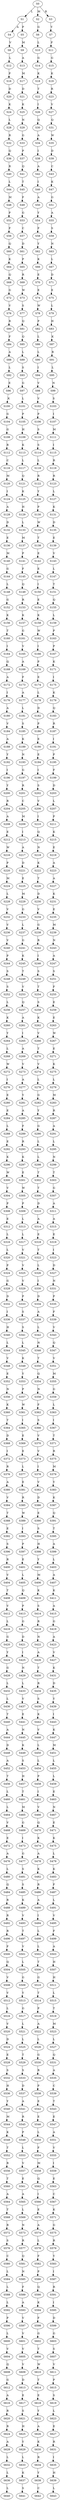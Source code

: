 strict digraph  {
	S0 -> S1 [ label = L ];
	S0 -> S2 [ label = M ];
	S0 -> S3 [ label = R ];
	S1 -> S4 [ label = A ];
	S1 -> S5 [ label = P ];
	S2 -> S6 [ label = G ];
	S3 -> S7 [ label = Y ];
	S4 -> S8 [ label = V ];
	S5 -> S9 [ label = M ];
	S6 -> S10 [ label = L ];
	S7 -> S11 [ label = F ];
	S8 -> S12 [ label = L ];
	S9 -> S13 [ label = A ];
	S10 -> S14 [ label = G ];
	S11 -> S15 [ label = G ];
	S12 -> S16 [ label = P ];
	S13 -> S17 [ label = M ];
	S14 -> S18 [ label = K ];
	S15 -> S19 [ label = K ];
	S16 -> S20 [ label = D ];
	S17 -> S21 [ label = D ];
	S18 -> S22 [ label = T ];
	S19 -> S23 [ label = R ];
	S20 -> S24 [ label = K ];
	S21 -> S25 [ label = K ];
	S22 -> S26 [ label = I ];
	S23 -> S27 [ label = V ];
	S24 -> S28 [ label = L ];
	S25 -> S29 [ label = N ];
	S26 -> S30 [ label = Q ];
	S27 -> S31 [ label = Q ];
	S28 -> S32 [ label = R ];
	S29 -> S33 [ label = G ];
	S30 -> S34 [ label = A ];
	S31 -> S35 [ label = W ];
	S32 -> S36 [ label = Q ];
	S33 -> S37 [ label = P ];
	S34 -> S38 [ label = I ];
	S35 -> S39 [ label = D ];
	S36 -> S40 [ label = R ];
	S37 -> S41 [ label = Q ];
	S38 -> S42 [ label = A ];
	S39 -> S43 [ label = C ];
	S40 -> S44 [ label = L ];
	S41 -> S45 [ label = T ];
	S42 -> S46 [ label = I ];
	S43 -> S47 [ label = K ];
	S44 -> S48 [ label = M ];
	S45 -> S49 [ label = F ];
	S46 -> S50 [ label = A ];
	S47 -> S51 [ label = G ];
	S48 -> S52 [ label = P ];
	S49 -> S53 [ label = G ];
	S50 -> S54 [ label = Y ];
	S51 -> S55 [ label = A ];
	S52 -> S56 [ label = F ];
	S53 -> S57 [ label = C ];
	S54 -> S58 [ label = F ];
	S55 -> S59 [ label = S ];
	S56 -> S60 [ label = Q ];
	S57 -> S61 [ label = D ];
	S58 -> S62 [ label = Y ];
	S59 -> S63 [ label = N ];
	S60 -> S64 [ label = K ];
	S61 -> S65 [ label = P ];
	S62 -> S66 [ label = K ];
	S63 -> S67 [ label = L ];
	S64 -> S68 [ label = Q ];
	S65 -> S69 [ label = R ];
	S66 -> S70 [ label = E ];
	S67 -> S71 [ label = D ];
	S68 -> S72 [ label = G ];
	S69 -> S73 [ label = W ];
	S70 -> S74 [ label = E ];
	S71 -> S75 [ label = E ];
	S72 -> S76 [ label = V ];
	S73 -> S77 [ label = S ];
	S74 -> S78 [ label = W ];
	S75 -> S79 [ label = L ];
	S76 -> S80 [ label = R ];
	S77 -> S81 [ label = Q ];
	S78 -> S82 [ label = P ];
	S79 -> S83 [ label = H ];
	S80 -> S84 [ label = F ];
	S81 -> S85 [ label = Q ];
	S82 -> S86 [ label = L ];
	S83 -> S87 [ label = K ];
	S84 -> S88 [ label = A ];
	S85 -> S89 [ label = L ];
	S86 -> S90 [ label = L ];
	S87 -> S91 [ label = R ];
	S88 -> S92 [ label = L ];
	S89 -> S93 [ label = S ];
	S90 -> S94 [ label = I ];
	S91 -> S95 [ label = L ];
	S92 -> S96 [ label = E ];
	S93 -> S97 [ label = G ];
	S94 -> S98 [ label = V ];
	S95 -> S99 [ label = N ];
	S96 -> S100 [ label = K ];
	S97 -> S101 [ label = L ];
	S98 -> S102 [ label = V ];
	S99 -> S103 [ label = S ];
	S100 -> S104 [ label = G ];
	S101 -> S105 [ label = P ];
	S102 -> S106 [ label = P ];
	S103 -> S107 [ label = I ];
	S104 -> S108 [ label = G ];
	S105 -> S109 [ label = H ];
	S106 -> S110 [ label = S ];
	S107 -> S111 [ label = M ];
	S108 -> S112 [ label = R ];
	S109 -> S113 [ label = K ];
	S110 -> S114 [ label = S ];
	S111 -> S115 [ label = I ];
	S112 -> S116 [ label = C ];
	S113 -> S117 [ label = L ];
	S114 -> S118 [ label = L ];
	S115 -> S119 [ label = R ];
	S116 -> S120 [ label = M ];
	S117 -> S121 [ label = Q ];
	S118 -> S122 [ label = R ];
	S119 -> S123 [ label = R ];
	S120 -> S124 [ label = I ];
	S121 -> S125 [ label = K ];
	S122 -> S126 [ label = Y ];
	S123 -> S127 [ label = L ];
	S124 -> S128 [ label = A ];
	S125 -> S129 [ label = H ];
	S126 -> S130 [ label = P ];
	S127 -> S131 [ label = K ];
	S128 -> S132 [ label = D ];
	S129 -> S133 [ label = L ];
	S130 -> S134 [ label = W ];
	S131 -> S135 [ label = D ];
	S132 -> S136 [ label = E ];
	S133 -> S137 [ label = M ];
	S134 -> S138 [ label = T ];
	S135 -> S139 [ label = E ];
	S136 -> S140 [ label = M ];
	S137 -> S141 [ label = P ];
	S138 -> S142 [ label = E ];
	S139 -> S143 [ label = V ];
	S140 -> S144 [ label = G ];
	S141 -> S145 [ label = F ];
	S142 -> S146 [ label = E ];
	S143 -> S147 [ label = L ];
	S144 -> S148 [ label = L ];
	S145 -> S149 [ label = Q ];
	S146 -> S150 [ label = I ];
	S147 -> S151 [ label = T ];
	S148 -> S152 [ label = G ];
	S149 -> S153 [ label = R ];
	S150 -> S154 [ label = E ];
	S151 -> S155 [ label = Q ];
	S152 -> S156 [ label = K ];
	S153 -> S157 [ label = K ];
	S154 -> S158 [ label = K ];
	S155 -> S159 [ label = L ];
	S156 -> S160 [ label = T ];
	S157 -> S161 [ label = G ];
	S158 -> S162 [ label = W ];
	S159 -> S163 [ label = P ];
	S160 -> S164 [ label = I ];
	S161 -> S165 [ label = V ];
	S162 -> S166 [ label = I ];
	S163 -> S167 [ label = P ];
	S164 -> S168 [ label = Q ];
	S165 -> S169 [ label = A ];
	S166 -> S170 [ label = P ];
	S167 -> S171 [ label = K ];
	S168 -> S172 [ label = A ];
	S169 -> S173 [ label = F ];
	S170 -> S174 [ label = E ];
	S171 -> S175 [ label = I ];
	S172 -> S176 [ label = I ];
	S173 -> S177 [ label = A ];
	S174 -> S178 [ label = L ];
	S175 -> S179 [ label = K ];
	S176 -> S180 [ label = A ];
	S177 -> S181 [ label = L ];
	S178 -> S182 [ label = D ];
	S179 -> S183 [ label = Q ];
	S180 -> S184 [ label = V ];
	S181 -> S185 [ label = S ];
	S182 -> S186 [ label = P ];
	S183 -> S187 [ label = R ];
	S184 -> S188 [ label = A ];
	S185 -> S189 [ label = K ];
	S186 -> S190 [ label = E ];
	S187 -> S191 [ label = I ];
	S188 -> S192 [ label = Y ];
	S189 -> S193 [ label = N ];
	S190 -> S194 [ label = E ];
	S191 -> S195 [ label = P ];
	S192 -> S196 [ label = I ];
	S193 -> S197 [ label = G ];
	S194 -> S198 [ label = I ];
	S195 -> S199 [ label = F ];
	S196 -> S200 [ label = Y ];
	S197 -> S201 [ label = R ];
	S198 -> S202 [ label = S ];
	S199 -> S203 [ label = D ];
	S200 -> S204 [ label = R ];
	S201 -> S205 [ label = C ];
	S202 -> S206 [ label = V ];
	S203 -> S207 [ label = L ];
	S204 -> S208 [ label = A ];
	S205 -> S209 [ label = M ];
	S206 -> S210 [ label = I ];
	S207 -> S211 [ label = P ];
	S208 -> S212 [ label = E ];
	S209 -> S213 [ label = I ];
	S210 -> S214 [ label = Q ];
	S211 -> S215 [ label = K ];
	S212 -> S216 [ label = W ];
	S213 -> S217 [ label = A ];
	S214 -> S218 [ label = N ];
	S215 -> S219 [ label = E ];
	S216 -> S220 [ label = P ];
	S217 -> S221 [ label = D ];
	S218 -> S222 [ label = K ];
	S219 -> S223 [ label = A ];
	S220 -> S224 [ label = M ];
	S221 -> S225 [ label = E ];
	S222 -> S226 [ label = T ];
	S223 -> S227 [ label = A ];
	S224 -> S228 [ label = L ];
	S225 -> S229 [ label = M ];
	S226 -> S230 [ label = D ];
	S227 -> S231 [ label = K ];
	S228 -> S232 [ label = V ];
	S229 -> S233 [ label = G ];
	S230 -> S234 [ label = V ];
	S231 -> S235 [ label = E ];
	S232 -> S236 [ label = V ];
	S233 -> S237 [ label = L ];
	S234 -> S238 [ label = G ];
	S235 -> S239 [ label = M ];
	S236 -> S240 [ label = V ];
	S237 -> S241 [ label = G ];
	S238 -> S242 [ label = R ];
	S239 -> S243 [ label = N ];
	S240 -> S244 [ label = P ];
	S241 -> S245 [ label = K ];
	S242 -> S246 [ label = I ];
	S243 -> S247 [ label = A ];
	S244 -> S248 [ label = S ];
	S245 -> S249 [ label = T ];
	S246 -> S250 [ label = S ];
	S247 -> S251 [ label = S ];
	S248 -> S252 [ label = S ];
	S249 -> S253 [ label = V ];
	S250 -> S254 [ label = T ];
	S251 -> S255 [ label = F ];
	S252 -> S256 [ label = L ];
	S253 -> S257 [ label = Q ];
	S254 -> S258 [ label = S ];
	S255 -> S259 [ label = E ];
	S256 -> S260 [ label = K ];
	S257 -> S261 [ label = A ];
	S258 -> S262 [ label = K ];
	S259 -> S263 [ label = E ];
	S260 -> S264 [ label = Y ];
	S261 -> S265 [ label = I ];
	S262 -> S266 [ label = V ];
	S263 -> S267 [ label = W ];
	S264 -> S268 [ label = L ];
	S265 -> S269 [ label = A ];
	S266 -> S270 [ label = T ];
	S267 -> S271 [ label = E ];
	S268 -> S272 [ label = W ];
	S269 -> S273 [ label = V ];
	S270 -> S274 [ label = V ];
	S271 -> S275 [ label = K ];
	S272 -> S276 [ label = I ];
	S273 -> S277 [ label = A ];
	S274 -> S278 [ label = L ];
	S275 -> S279 [ label = L ];
	S276 -> S280 [ label = E ];
	S277 -> S281 [ label = Y ];
	S278 -> S282 [ label = G ];
	S279 -> S283 [ label = M ];
	S280 -> S284 [ label = E ];
	S281 -> S285 [ label = A ];
	S282 -> S286 [ label = Y ];
	S283 -> S287 [ label = R ];
	S284 -> S288 [ label = L ];
	S285 -> S289 [ label = F ];
	S286 -> S290 [ label = G ];
	S287 -> S291 [ label = A ];
	S288 -> S292 [ label = E ];
	S289 -> S293 [ label = R ];
	S290 -> S294 [ label = L ];
	S291 -> S295 [ label = L ];
	S292 -> S296 [ label = K ];
	S293 -> S297 [ label = K ];
	S294 -> S298 [ label = L ];
	S295 -> S299 [ label = N ];
	S296 -> S300 [ label = W ];
	S297 -> S301 [ label = E ];
	S298 -> S302 [ label = T ];
	S299 -> S303 [ label = T ];
	S300 -> S304 [ label = V ];
	S301 -> S305 [ label = W ];
	S302 -> S306 [ label = T ];
	S303 -> S307 [ label = G ];
	S304 -> S308 [ label = P ];
	S305 -> S309 [ label = P ];
	S306 -> S310 [ label = D ];
	S307 -> S311 [ label = A ];
	S308 -> S312 [ label = E ];
	S309 -> S313 [ label = L ];
	S310 -> S314 [ label = A ];
	S311 -> S315 [ label = A ];
	S312 -> S316 [ label = L ];
	S313 -> S317 [ label = L ];
	S314 -> S318 [ label = E ];
	S315 -> S319 [ label = E ];
	S316 -> S320 [ label = L ];
	S317 -> S321 [ label = V ];
	S318 -> S322 [ label = T ];
	S319 -> S323 [ label = I ];
	S320 -> S324 [ label = P ];
	S321 -> S325 [ label = V ];
	S322 -> S326 [ label = L ];
	S323 -> S327 [ label = D ];
	S324 -> S328 [ label = G ];
	S325 -> S329 [ label = V ];
	S326 -> S330 [ label = I ];
	S327 -> S331 [ label = N ];
	S328 -> S332 [ label = D ];
	S329 -> S333 [ label = P ];
	S330 -> S334 [ label = D ];
	S331 -> S335 [ label = P ];
	S332 -> S336 [ label = I ];
	S333 -> S337 [ label = S ];
	S334 -> S338 [ label = A ];
	S335 -> S339 [ label = F ];
	S336 -> S340 [ label = H ];
	S337 -> S341 [ label = S ];
	S338 -> S342 [ label = L ];
	S339 -> S343 [ label = V ];
	S340 -> S344 [ label = L ];
	S341 -> S345 [ label = L ];
	S342 -> S346 [ label = N ];
	S343 -> S347 [ label = Q ];
	S344 -> S348 [ label = V ];
	S345 -> S349 [ label = K ];
	S346 -> S350 [ label = T ];
	S347 -> S351 [ label = V ];
	S348 -> S352 [ label = E ];
	S349 -> S353 [ label = Y ];
	S350 -> S354 [ label = Q ];
	S351 -> S355 [ label = M ];
	S352 -> S356 [ label = N ];
	S353 -> S357 [ label = P ];
	S354 -> S358 [ label = N ];
	S355 -> S359 [ label = G ];
	S356 -> S360 [ label = K ];
	S357 -> S361 [ label = W ];
	S358 -> S362 [ label = F ];
	S359 -> S363 [ label = L ];
	S360 -> S364 [ label = T ];
	S361 -> S365 [ label = I ];
	S362 -> S366 [ label = S ];
	S363 -> S367 [ label = I ];
	S364 -> S368 [ label = D ];
	S365 -> S369 [ label = E ];
	S366 -> S370 [ label = V ];
	S367 -> S371 [ label = T ];
	S368 -> S372 [ label = I ];
	S369 -> S373 [ label = E ];
	S370 -> S374 [ label = V ];
	S371 -> S375 [ label = R ];
	S372 -> S376 [ label = R ];
	S373 -> S377 [ label = L ];
	S374 -> S378 [ label = I ];
	S375 -> S379 [ label = M ];
	S376 -> S380 [ label = A ];
	S377 -> S381 [ label = E ];
	S378 -> S382 [ label = V ];
	S379 -> S383 [ label = Y ];
	S380 -> S384 [ label = V ];
	S381 -> S385 [ label = R ];
	S382 -> S386 [ label = D ];
	S383 -> S387 [ label = K ];
	S384 -> S388 [ label = T ];
	S385 -> S389 [ label = W ];
	S386 -> S390 [ label = E ];
	S387 -> S391 [ label = Q ];
	S388 -> S392 [ label = E ];
	S389 -> S393 [ label = I ];
	S390 -> S394 [ label = S ];
	S391 -> S395 [ label = T ];
	S392 -> S396 [ label = S ];
	S393 -> S397 [ label = P ];
	S394 -> S398 [ label = H ];
	S395 -> S399 [ label = A ];
	S396 -> S400 [ label = R ];
	S397 -> S401 [ label = E ];
	S398 -> S402 [ label = Y ];
	S399 -> S403 [ label = L ];
	S400 -> S404 [ label = V ];
	S401 -> S405 [ label = L ];
	S402 -> S406 [ label = M ];
	S403 -> S407 [ label = A ];
	S404 -> S408 [ label = T ];
	S405 -> S409 [ label = Q ];
	S406 -> S410 [ label = K ];
	S407 -> S411 [ label = K ];
	S408 -> S412 [ label = V ];
	S409 -> S413 [ label = P ];
	S410 -> S414 [ label = S ];
	S411 -> S415 [ label = A ];
	S412 -> S416 [ label = L ];
	S413 -> S417 [ label = G ];
	S414 -> S418 [ label = R ];
	S415 -> S419 [ label = G ];
	S416 -> S420 [ label = G ];
	S417 -> S421 [ label = D ];
	S418 -> S422 [ label = N ];
	S419 -> S423 [ label = A ];
	S420 -> S424 [ label = Y ];
	S421 -> S425 [ label = I ];
	S422 -> S426 [ label = A ];
	S423 -> S427 [ label = V ];
	S424 -> S428 [ label = G ];
	S425 -> S429 [ label = N ];
	S426 -> S430 [ label = T ];
	S427 -> S431 [ label = K ];
	S428 -> S432 [ label = L ];
	S429 -> S433 [ label = L ];
	S430 -> S434 [ label = R ];
	S431 -> S435 [ label = D ];
	S432 -> S436 [ label = L ];
	S433 -> S437 [ label = V ];
	S434 -> S438 [ label = S ];
	S435 -> S439 [ label = Y ];
	S436 -> S440 [ label = T ];
	S437 -> S441 [ label = E ];
	S438 -> S442 [ label = K ];
	S439 -> S443 [ label = I ];
	S440 -> S444 [ label = A ];
	S441 -> S445 [ label = N ];
	S442 -> S446 [ label = V ];
	S443 -> S447 [ label = K ];
	S444 -> S448 [ label = D ];
	S445 -> S449 [ label = K ];
	S446 -> S450 [ label = L ];
	S447 -> S451 [ label = M ];
	S448 -> S452 [ label = A ];
	S449 -> S453 [ label = S ];
	S450 -> S454 [ label = L ];
	S451 -> S455 [ label = L ];
	S452 -> S456 [ label = T ];
	S453 -> S457 [ label = H ];
	S454 -> S458 [ label = P ];
	S455 -> S459 [ label = L ];
	S456 -> S460 [ label = L ];
	S457 -> S461 [ label = T ];
	S458 -> S462 [ label = I ];
	S459 -> S463 [ label = E ];
	S460 -> S464 [ label = L ];
	S461 -> S465 [ label = M ];
	S462 -> S466 [ label = V ];
	S463 -> S467 [ label = N ];
	S464 -> S468 [ label = V ];
	S465 -> S469 [ label = G ];
	S466 -> S470 [ label = Q ];
	S467 -> S471 [ label = E ];
	S468 -> S472 [ label = E ];
	S469 -> S473 [ label = I ];
	S470 -> S474 [ label = K ];
	S471 -> S475 [ label = K ];
	S472 -> S476 [ label = A ];
	S473 -> S477 [ label = G ];
	S474 -> S478 [ label = A ];
	S475 -> S479 [ label = L ];
	S476 -> S480 [ label = L ];
	S477 -> S481 [ label = S ];
	S478 -> S482 [ label = K ];
	S479 -> S483 [ label = K ];
	S480 -> S484 [ label = Q ];
	S481 -> S485 [ label = S ];
	S482 -> S486 [ label = R ];
	S483 -> S487 [ label = F ];
	S484 -> S488 [ label = R ];
	S485 -> S489 [ label = K ];
	S486 -> S490 [ label = A ];
	S487 -> S491 [ label = L ];
	S488 -> S492 [ label = R ];
	S489 -> S493 [ label = V ];
	S490 -> S494 [ label = I ];
	S491 -> S495 [ label = V ];
	S492 -> S496 [ label = R ];
	S493 -> S497 [ label = T ];
	S494 -> S498 [ label = L ];
	S495 -> S499 [ label = F ];
	S496 -> S500 [ label = F ];
	S497 -> S501 [ label = V ];
	S498 -> S502 [ label = L ];
	S499 -> S503 [ label = A ];
	S500 -> S504 [ label = Q ];
	S501 -> S505 [ label = L ];
	S502 -> S506 [ label = T ];
	S503 -> S507 [ label = H ];
	S504 -> S508 [ label = V ];
	S505 -> S509 [ label = G ];
	S506 -> S510 [ label = G ];
	S507 -> S511 [ label = H ];
	S508 -> S512 [ label = V ];
	S509 -> S513 [ label = Y ];
	S510 -> S514 [ label = T ];
	S511 -> S515 [ label = L ];
	S512 -> S516 [ label = L ];
	S513 -> S517 [ label = G ];
	S514 -> S518 [ label = P ];
	S515 -> S519 [ label = T ];
	S516 -> S520 [ label = V ];
	S517 -> S521 [ label = L ];
	S518 -> S522 [ label = A ];
	S519 -> S523 [ label = M ];
	S520 -> S524 [ label = D ];
	S521 -> S525 [ label = L ];
	S522 -> S526 [ label = L ];
	S523 -> S527 [ label = L ];
	S524 -> S528 [ label = E ];
	S525 -> S529 [ label = T ];
	S526 -> S530 [ label = G ];
	S527 -> S531 [ label = Q ];
	S528 -> S532 [ label = S ];
	S529 -> S533 [ label = S ];
	S530 -> S534 [ label = R ];
	S531 -> S535 [ label = A ];
	S532 -> S536 [ label = H ];
	S533 -> S537 [ label = D ];
	S534 -> S538 [ label = P ];
	S535 -> S539 [ label = C ];
	S536 -> S540 [ label = Y ];
	S537 -> S541 [ label = A ];
	S538 -> S542 [ label = E ];
	S539 -> S543 [ label = T ];
	S540 -> S544 [ label = M ];
	S541 -> S545 [ label = R ];
	S542 -> S546 [ label = E ];
	S543 -> S547 [ label = E ];
	S544 -> S548 [ label = K ];
	S545 -> S549 [ label = P ];
	S546 -> S550 [ label = L ];
	S547 -> S551 [ label = A ];
	S548 -> S552 [ label = T ];
	S549 -> S553 [ label = L ];
	S550 -> S554 [ label = F ];
	S551 -> S555 [ label = V ];
	S552 -> S556 [ label = R ];
	S553 -> S557 [ label = V ];
	S554 -> S558 [ label = M ];
	S555 -> S559 [ label = I ];
	S556 -> S560 [ label = T ];
	S557 -> S561 [ label = E ];
	S558 -> S562 [ label = Q ];
	S559 -> S563 [ label = E ];
	S560 -> S564 [ label = A ];
	S561 -> S565 [ label = A ];
	S562 -> S566 [ label = I ];
	S563 -> S567 [ label = C ];
	S564 -> S568 [ label = T ];
	S565 -> S569 [ label = L ];
	S566 -> S570 [ label = E ];
	S567 -> S571 [ label = K ];
	S568 -> S572 [ label = R ];
	S569 -> S573 [ label = N ];
	S570 -> S574 [ label = A ];
	S571 -> S575 [ label = G ];
	S572 -> S576 [ label = S ];
	S573 -> S577 [ label = R ];
	S574 -> S578 [ label = L ];
	S575 -> S579 [ label = R ];
	S576 -> S580 [ label = C ];
	S577 -> S581 [ label = Q ];
	S578 -> S582 [ label = F ];
	S579 -> S583 [ label = Y ];
	S580 -> S584 [ label = L ];
	S581 -> S585 [ label = N ];
	S582 -> S586 [ label = P ];
	S583 -> S587 [ label = I ];
	S584 -> S588 [ label = L ];
	S585 -> S589 [ label = F ];
	S586 -> S590 [ label = Q ];
	S587 -> S591 [ label = R ];
	S588 -> S592 [ label = L ];
	S589 -> S593 [ label = A ];
	S590 -> S594 [ label = K ];
	S591 -> S595 [ label = I ];
	S592 -> S596 [ label = P ];
	S593 -> S597 [ label = V ];
	S594 -> S598 [ label = F ];
	S595 -> S599 [ label = D ];
	S596 -> S600 [ label = L ];
	S597 -> S601 [ label = V ];
	S598 -> S602 [ label = G ];
	S599 -> S603 [ label = G ];
	S600 -> S604 [ label = V ];
	S601 -> S605 [ label = V ];
	S602 -> S606 [ label = T ];
	S603 -> S607 [ label = S ];
	S604 -> S608 [ label = Q ];
	S605 -> S609 [ label = V ];
	S606 -> S610 [ label = W ];
	S607 -> S611 [ label = V ];
	S608 -> S612 [ label = G ];
	S609 -> S613 [ label = D ];
	S610 -> S614 [ label = T ];
	S611 -> S615 [ label = P ];
	S612 -> S616 [ label = A ];
	S613 -> S617 [ label = E ];
	S614 -> S618 [ label = E ];
	S615 -> S619 [ label = S ];
	S616 -> S620 [ label = R ];
	S617 -> S621 [ label = S ];
	S618 -> S622 [ label = Y ];
	S619 -> S623 [ label = L ];
	S620 -> S624 [ label = R ];
	S621 -> S625 [ label = H ];
	S622 -> S626 [ label = A ];
	S623 -> S627 [ label = E ];
	S624 -> S628 [ label = A ];
	S625 -> S629 [ label = Y ];
	S626 -> S630 [ label = K ];
	S627 -> S631 [ label = R ];
	S628 -> S632 [ label = L ];
	S629 -> S633 [ label = L ];
	S630 -> S634 [ label = R ];
	S631 -> S635 [ label = I ];
	S632 -> S636 [ label = L ];
	S633 -> S637 [ label = K ];
	S634 -> S638 [ label = Y ];
	S635 -> S639 [ label = H ];
	S636 -> S640 [ label = L ];
	S637 -> S641 [ label = S ];
	S638 -> S642 [ label = C ];
	S639 -> S643 [ label = L ];
}
